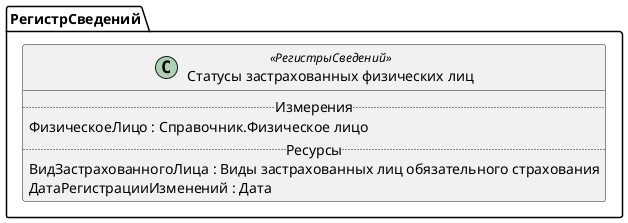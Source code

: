 ﻿@startuml СтатусыЗастрахованныхФизическихЛиц
'!include templates.wsd
'..\include templates.wsd
class РегистрСведений.СтатусыЗастрахованныхФизическихЛиц as "Статусы застрахованных физических лиц" <<РегистрыСведений>>
{
..Измерения..
ФизическоеЛицо : Справочник.Физическое лицо
..Ресурсы..
ВидЗастрахованногоЛица : Виды застрахованных лиц обязательного страхования
ДатаРегистрацииИзменений : Дата
}
@enduml
